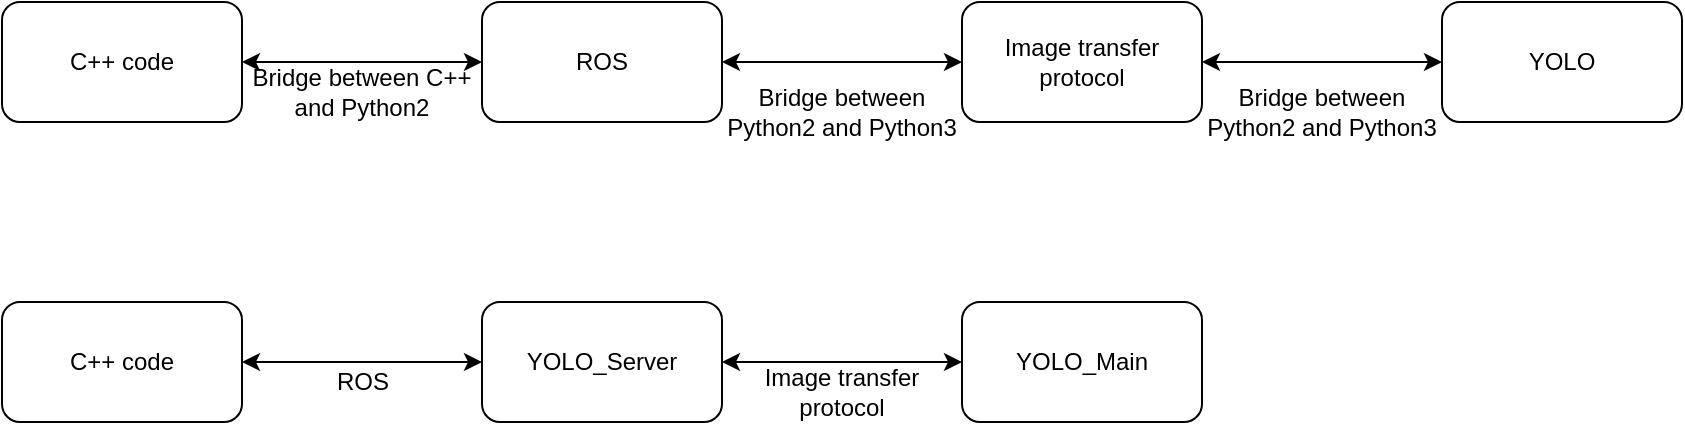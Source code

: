 <mxfile version="12.4.3" type="device" pages="1"><diagram id="QNvGnAKmCJhL1tCpZSBP" name="Page-1"><mxGraphModel dx="1355" dy="753" grid="1" gridSize="10" guides="1" tooltips="1" connect="1" arrows="1" fold="1" page="1" pageScale="1" pageWidth="850" pageHeight="1100" math="0" shadow="0"><root><mxCell id="0"/><mxCell id="1" parent="0"/><mxCell id="qAgLa-bYNekwYKzyx8ff-1" value="C++ code" style="rounded=1;whiteSpace=wrap;html=1;" vertex="1" parent="1"><mxGeometry y="200" width="120" height="60" as="geometry"/></mxCell><mxCell id="qAgLa-bYNekwYKzyx8ff-2" value="ROS" style="rounded=1;whiteSpace=wrap;html=1;" vertex="1" parent="1"><mxGeometry x="240" y="200" width="120" height="60" as="geometry"/></mxCell><mxCell id="qAgLa-bYNekwYKzyx8ff-3" value="Image transfer protocol" style="rounded=1;whiteSpace=wrap;html=1;" vertex="1" parent="1"><mxGeometry x="480" y="200" width="120" height="60" as="geometry"/></mxCell><mxCell id="qAgLa-bYNekwYKzyx8ff-4" value="YOLO" style="rounded=1;whiteSpace=wrap;html=1;" vertex="1" parent="1"><mxGeometry x="720" y="200" width="120" height="60" as="geometry"/></mxCell><mxCell id="qAgLa-bYNekwYKzyx8ff-5" value="" style="endArrow=classic;startArrow=classic;html=1;entryX=0;entryY=0.5;entryDx=0;entryDy=0;" edge="1" parent="1" source="qAgLa-bYNekwYKzyx8ff-1" target="qAgLa-bYNekwYKzyx8ff-2"><mxGeometry width="50" height="50" relative="1" as="geometry"><mxPoint x="100" y="330" as="sourcePoint"/><mxPoint x="150" y="280" as="targetPoint"/></mxGeometry></mxCell><mxCell id="qAgLa-bYNekwYKzyx8ff-6" value="" style="endArrow=classic;startArrow=classic;html=1;exitX=0;exitY=0.5;exitDx=0;exitDy=0;entryX=1;entryY=0.5;entryDx=0;entryDy=0;" edge="1" parent="1" source="qAgLa-bYNekwYKzyx8ff-3" target="qAgLa-bYNekwYKzyx8ff-2"><mxGeometry width="50" height="50" relative="1" as="geometry"><mxPoint x="100" y="330" as="sourcePoint"/><mxPoint x="150" y="280" as="targetPoint"/></mxGeometry></mxCell><mxCell id="qAgLa-bYNekwYKzyx8ff-7" value="" style="endArrow=classic;startArrow=classic;html=1;exitX=0;exitY=0.5;exitDx=0;exitDy=0;" edge="1" parent="1" source="qAgLa-bYNekwYKzyx8ff-4" target="qAgLa-bYNekwYKzyx8ff-3"><mxGeometry width="50" height="50" relative="1" as="geometry"><mxPoint x="100" y="330" as="sourcePoint"/><mxPoint x="580" y="230" as="targetPoint"/></mxGeometry></mxCell><mxCell id="qAgLa-bYNekwYKzyx8ff-8" value="Bridge between Python2 and Python3" style="text;html=1;strokeColor=none;fillColor=none;align=center;verticalAlign=middle;whiteSpace=wrap;rounded=0;" vertex="1" parent="1"><mxGeometry x="600" y="230" width="120" height="50" as="geometry"/></mxCell><mxCell id="qAgLa-bYNekwYKzyx8ff-9" value="Bridge between C++ and Python2" style="text;html=1;strokeColor=none;fillColor=none;align=center;verticalAlign=middle;whiteSpace=wrap;rounded=0;" vertex="1" parent="1"><mxGeometry x="120" y="210" width="120" height="70" as="geometry"/></mxCell><mxCell id="qAgLa-bYNekwYKzyx8ff-10" value="&lt;div&gt;Bridge between Python2 and Python3&lt;/div&gt;" style="text;html=1;strokeColor=none;fillColor=none;align=center;verticalAlign=middle;whiteSpace=wrap;rounded=0;" vertex="1" parent="1"><mxGeometry x="360" y="210" width="120" height="90" as="geometry"/></mxCell><mxCell id="qAgLa-bYNekwYKzyx8ff-11" value="&lt;div&gt;C++ code&lt;/div&gt;" style="rounded=1;whiteSpace=wrap;html=1;" vertex="1" parent="1"><mxGeometry y="350" width="120" height="60" as="geometry"/></mxCell><mxCell id="qAgLa-bYNekwYKzyx8ff-12" value="YOLO_Server" style="rounded=1;whiteSpace=wrap;html=1;" vertex="1" parent="1"><mxGeometry x="240" y="350" width="120" height="60" as="geometry"/></mxCell><mxCell id="qAgLa-bYNekwYKzyx8ff-13" value="YOLO_Main" style="rounded=1;whiteSpace=wrap;html=1;" vertex="1" parent="1"><mxGeometry x="480" y="350" width="120" height="60" as="geometry"/></mxCell><mxCell id="qAgLa-bYNekwYKzyx8ff-15" value="" style="endArrow=classic;startArrow=classic;html=1;entryX=1;entryY=0.5;entryDx=0;entryDy=0;exitX=0;exitY=0.5;exitDx=0;exitDy=0;" edge="1" parent="1" source="qAgLa-bYNekwYKzyx8ff-12" target="qAgLa-bYNekwYKzyx8ff-11"><mxGeometry width="50" height="50" relative="1" as="geometry"><mxPoint x="10" y="490" as="sourcePoint"/><mxPoint x="60" y="440" as="targetPoint"/></mxGeometry></mxCell><mxCell id="qAgLa-bYNekwYKzyx8ff-16" value="ROS" style="text;html=1;align=center;verticalAlign=middle;resizable=0;points=[];;labelBackgroundColor=#ffffff;" vertex="1" connectable="0" parent="qAgLa-bYNekwYKzyx8ff-15"><mxGeometry x="-0.233" y="3" relative="1" as="geometry"><mxPoint x="-14" y="7" as="offset"/></mxGeometry></mxCell><mxCell id="qAgLa-bYNekwYKzyx8ff-17" value="" style="endArrow=classic;startArrow=classic;html=1;entryX=1;entryY=0.5;entryDx=0;entryDy=0;exitX=0;exitY=0.5;exitDx=0;exitDy=0;" edge="1" parent="1" source="qAgLa-bYNekwYKzyx8ff-13" target="qAgLa-bYNekwYKzyx8ff-12"><mxGeometry width="50" height="50" relative="1" as="geometry"><mxPoint x="10" y="490" as="sourcePoint"/><mxPoint x="60" y="440" as="targetPoint"/><Array as="points"><mxPoint x="410" y="380"/></Array></mxGeometry></mxCell><mxCell id="qAgLa-bYNekwYKzyx8ff-20" value="Image transfer protocol" style="text;html=1;strokeColor=none;fillColor=none;align=center;verticalAlign=middle;whiteSpace=wrap;rounded=0;" vertex="1" parent="1"><mxGeometry x="365" y="370" width="110" height="50" as="geometry"/></mxCell></root></mxGraphModel></diagram></mxfile>